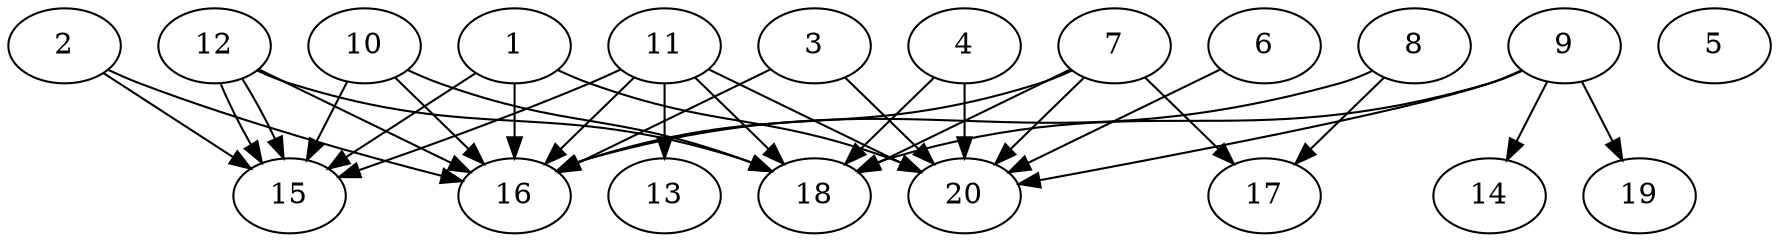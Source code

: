 // DAG automatically generated by daggen at Wed Jul 24 21:20:53 2019
// ./daggen --dot -n 20 --ccr 0.3 --fat 0.8 --regular 0.5 --density 0.7 --mindata 5242880 --maxdata 52428800 
digraph G {
  1 [size="81025707", alpha="0.00", expect_size="24307712"] 
  1 -> 15 [size ="24307712"]
  1 -> 16 [size ="24307712"]
  1 -> 20 [size ="24307712"]
  2 [size="113971200", alpha="0.17", expect_size="34191360"] 
  2 -> 15 [size ="34191360"]
  2 -> 16 [size ="34191360"]
  3 [size="72680107", alpha="0.17", expect_size="21804032"] 
  3 -> 16 [size ="21804032"]
  3 -> 20 [size ="21804032"]
  4 [size="162812587", alpha="0.16", expect_size="48843776"] 
  4 -> 18 [size ="48843776"]
  4 -> 20 [size ="48843776"]
  5 [size="88057173", alpha="0.08", expect_size="26417152"] 
  6 [size="84954453", alpha="0.07", expect_size="25486336"] 
  6 -> 20 [size ="25486336"]
  7 [size="116278613", alpha="0.00", expect_size="34883584"] 
  7 -> 16 [size ="34883584"]
  7 -> 17 [size ="34883584"]
  7 -> 18 [size ="34883584"]
  7 -> 20 [size ="34883584"]
  8 [size="92177067", alpha="0.08", expect_size="27653120"] 
  8 -> 16 [size ="27653120"]
  8 -> 17 [size ="27653120"]
  9 [size="110902613", alpha="0.07", expect_size="33270784"] 
  9 -> 14 [size ="33270784"]
  9 -> 18 [size ="33270784"]
  9 -> 19 [size ="33270784"]
  9 -> 20 [size ="33270784"]
  10 [size="54647467", alpha="0.02", expect_size="16394240"] 
  10 -> 15 [size ="16394240"]
  10 -> 16 [size ="16394240"]
  10 -> 18 [size ="16394240"]
  11 [size="160839680", alpha="0.16", expect_size="48251904"] 
  11 -> 13 [size ="48251904"]
  11 -> 15 [size ="48251904"]
  11 -> 16 [size ="48251904"]
  11 -> 18 [size ="48251904"]
  11 -> 20 [size ="48251904"]
  12 [size="162170880", alpha="0.02", expect_size="48651264"] 
  12 -> 15 [size ="48651264"]
  12 -> 15 [size ="48651264"]
  12 -> 16 [size ="48651264"]
  12 -> 18 [size ="48651264"]
  13 [size="138547200", alpha="0.15", expect_size="41564160"] 
  14 [size="118016000", alpha="0.10", expect_size="35404800"] 
  15 [size="89582933", alpha="0.18", expect_size="26874880"] 
  16 [size="156173653", alpha="0.16", expect_size="46852096"] 
  17 [size="50442240", alpha="0.17", expect_size="15132672"] 
  18 [size="53063680", alpha="0.12", expect_size="15919104"] 
  19 [size="117288960", alpha="0.11", expect_size="35186688"] 
  20 [size="169035093", alpha="0.12", expect_size="50710528"] 
}
